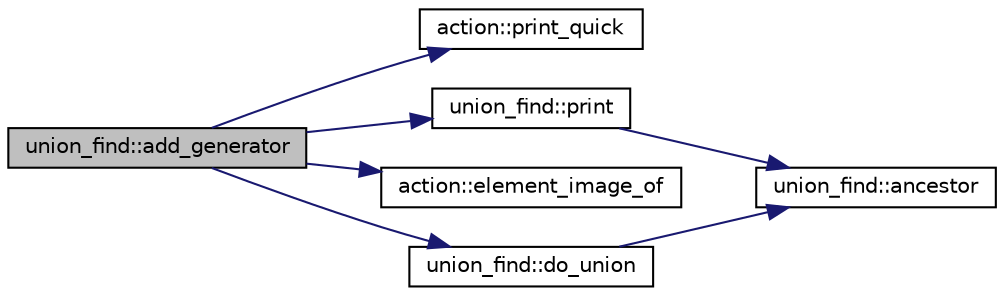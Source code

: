 digraph "union_find::add_generator"
{
  edge [fontname="Helvetica",fontsize="10",labelfontname="Helvetica",labelfontsize="10"];
  node [fontname="Helvetica",fontsize="10",shape=record];
  rankdir="LR";
  Node6 [label="union_find::add_generator",height=0.2,width=0.4,color="black", fillcolor="grey75", style="filled", fontcolor="black"];
  Node6 -> Node7 [color="midnightblue",fontsize="10",style="solid",fontname="Helvetica"];
  Node7 [label="action::print_quick",height=0.2,width=0.4,color="black", fillcolor="white", style="filled",URL="$d2/d86/classaction.html#ac38aba22570e8a6ae919e4179a6785e2"];
  Node6 -> Node8 [color="midnightblue",fontsize="10",style="solid",fontname="Helvetica"];
  Node8 [label="union_find::print",height=0.2,width=0.4,color="black", fillcolor="white", style="filled",URL="$d1/dfb/classunion__find.html#af6000e243b74029060540235bd2b89fe"];
  Node8 -> Node9 [color="midnightblue",fontsize="10",style="solid",fontname="Helvetica"];
  Node9 [label="union_find::ancestor",height=0.2,width=0.4,color="black", fillcolor="white", style="filled",URL="$d1/dfb/classunion__find.html#a22f99b0522ca36b2d8fd31b12c145bfc"];
  Node6 -> Node10 [color="midnightblue",fontsize="10",style="solid",fontname="Helvetica"];
  Node10 [label="action::element_image_of",height=0.2,width=0.4,color="black", fillcolor="white", style="filled",URL="$d2/d86/classaction.html#ae09559d4537a048fc860f8a74a31393d"];
  Node6 -> Node11 [color="midnightblue",fontsize="10",style="solid",fontname="Helvetica"];
  Node11 [label="union_find::do_union",height=0.2,width=0.4,color="black", fillcolor="white", style="filled",URL="$d1/dfb/classunion__find.html#a7c57b5cf10387d978dc5c46c0e5f5f91"];
  Node11 -> Node9 [color="midnightblue",fontsize="10",style="solid",fontname="Helvetica"];
}
